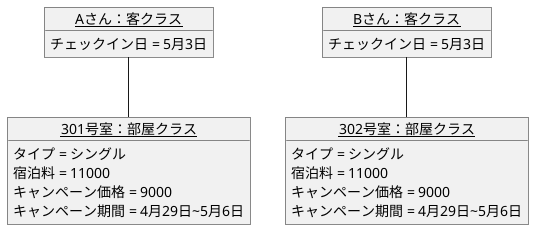 @startuml  
object "<u>Aさん：客クラス</u>" as a{
チェックイン日 = 5月3日
}
object "<u>Bさん：客クラス</u>" as b{
チェックイン日 = 5月3日
}
object "<u>301号室：部屋クラス</u>" as 301{
タイプ = シングル
宿泊料 = 11000
キャンペーン価格 = 9000
キャンペーン期間 = 4月29日~5月6日
}
object "<u>302号室：部屋クラス</u>" as 302{
タイプ = シングル
宿泊料 = 11000
キャンペーン価格 = 9000
キャンペーン期間 = 4月29日~5月6日
}
a -- 301
b -- 302
@enduml
